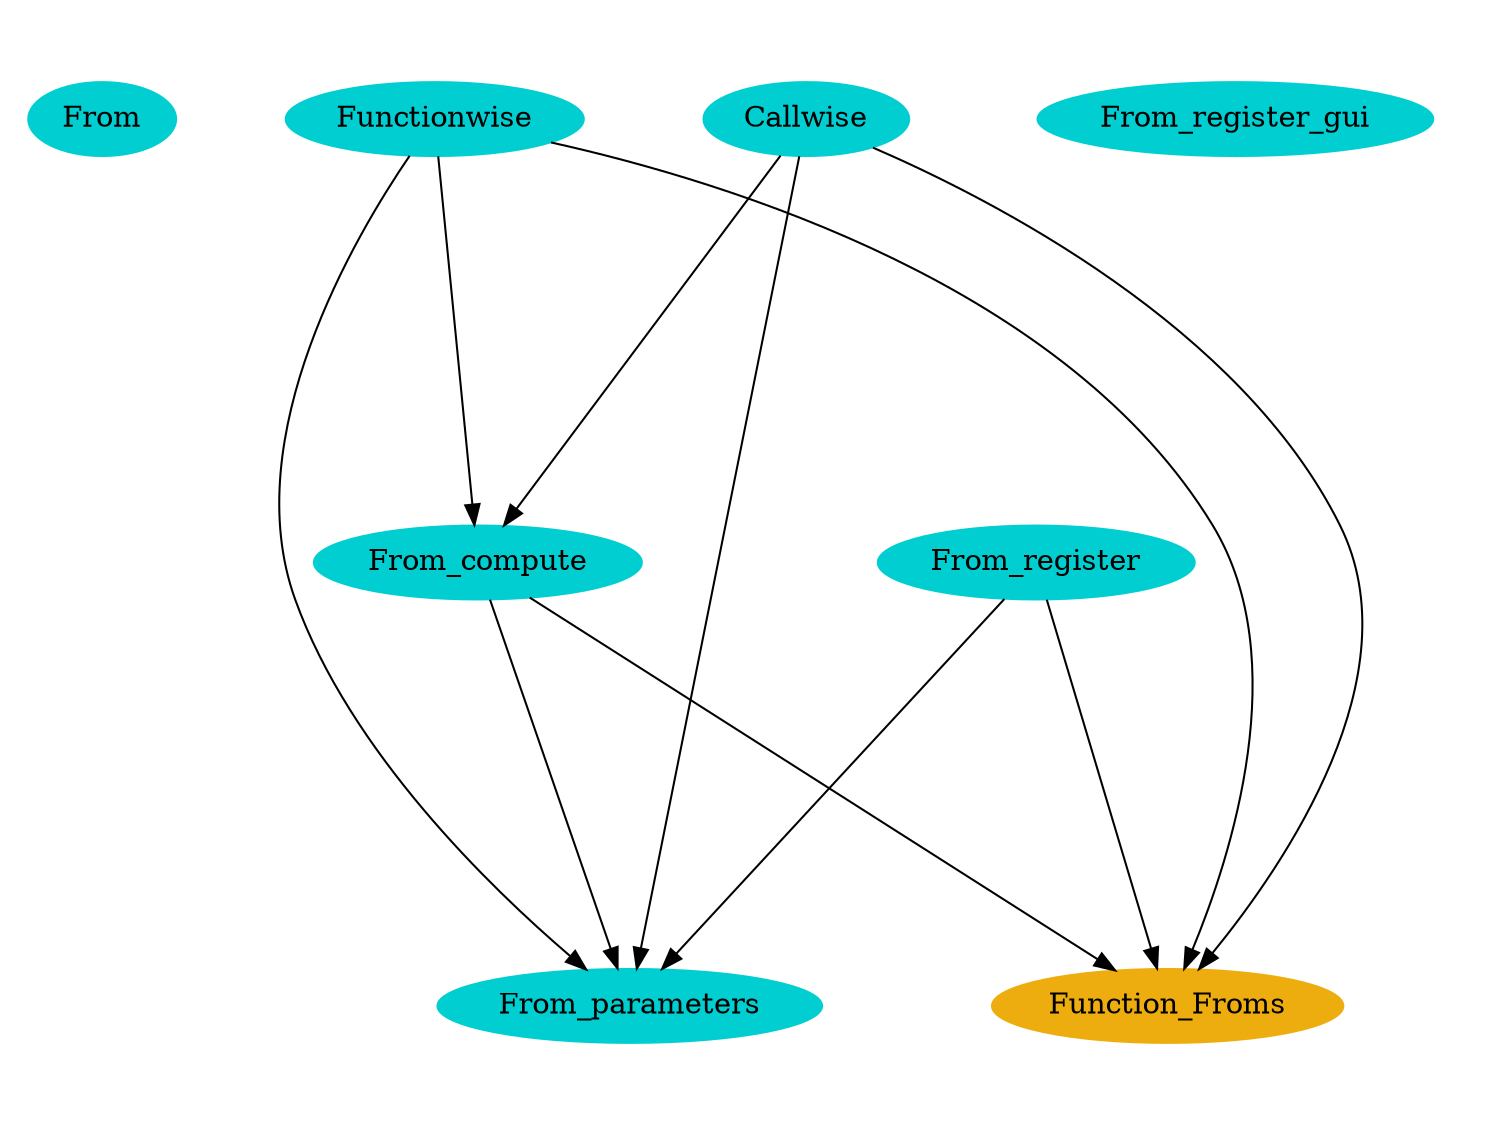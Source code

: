 digraph "Plugin architecture (from)" { node [href="\N.html"];
  size="10,7.5";
  ratio="fill";
  
  fontsize="12pt";
  rankdir = TB ;
"From" [style=filled, color=darkturquoise];
"From_parameters" [style=filled, color=darkturquoise];
"From_compute" [style=filled, color=darkturquoise];
"From_compute" -> "From_parameters";
"From_compute" -> "Function_Froms";
"Functionwise" [style=filled, color=darkturquoise];
"Functionwise" -> "From_compute";
"Functionwise" -> "From_parameters";
"Functionwise" -> "Function_Froms";
"Callwise" [style=filled, color=darkturquoise];
"Callwise" -> "From_compute";
"Callwise" -> "From_parameters";
"Callwise" -> "Function_Froms";
"From_register" [style=filled, color=darkturquoise];
"From_register" -> "From_parameters";
"From_register" -> "Function_Froms";
"Function_Froms" [style=filled, color=darkgoldenrod2];
"From_register_gui" [style=filled, color=darkturquoise];
}

